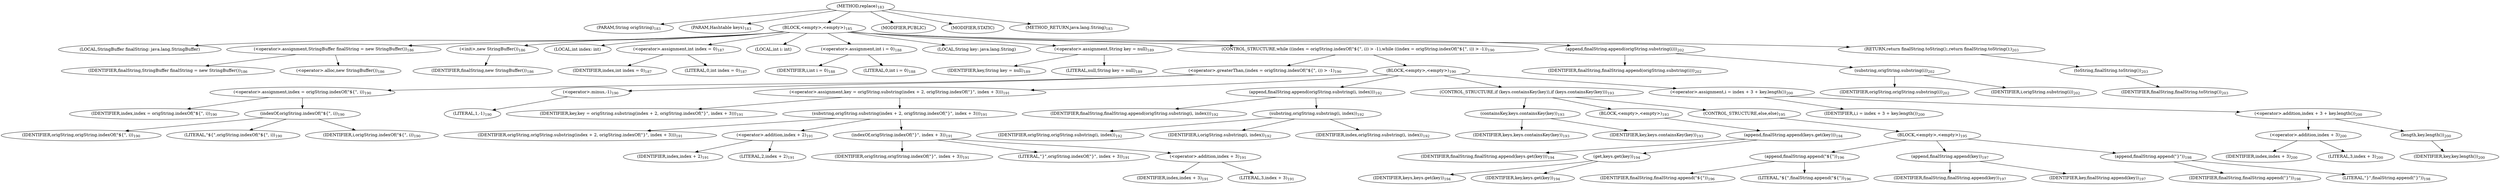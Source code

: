 digraph "replace" {  
"282" [label = <(METHOD,replace)<SUB>183</SUB>> ]
"283" [label = <(PARAM,String origString)<SUB>183</SUB>> ]
"284" [label = <(PARAM,Hashtable keys)<SUB>183</SUB>> ]
"285" [label = <(BLOCK,&lt;empty&gt;,&lt;empty&gt;)<SUB>185</SUB>> ]
"26" [label = <(LOCAL,StringBuffer finalString: java.lang.StringBuffer)> ]
"286" [label = <(&lt;operator&gt;.assignment,StringBuffer finalString = new StringBuffer())<SUB>186</SUB>> ]
"287" [label = <(IDENTIFIER,finalString,StringBuffer finalString = new StringBuffer())<SUB>186</SUB>> ]
"288" [label = <(&lt;operator&gt;.alloc,new StringBuffer())<SUB>186</SUB>> ]
"289" [label = <(&lt;init&gt;,new StringBuffer())<SUB>186</SUB>> ]
"25" [label = <(IDENTIFIER,finalString,new StringBuffer())<SUB>186</SUB>> ]
"290" [label = <(LOCAL,int index: int)> ]
"291" [label = <(&lt;operator&gt;.assignment,int index = 0)<SUB>187</SUB>> ]
"292" [label = <(IDENTIFIER,index,int index = 0)<SUB>187</SUB>> ]
"293" [label = <(LITERAL,0,int index = 0)<SUB>187</SUB>> ]
"294" [label = <(LOCAL,int i: int)> ]
"295" [label = <(&lt;operator&gt;.assignment,int i = 0)<SUB>188</SUB>> ]
"296" [label = <(IDENTIFIER,i,int i = 0)<SUB>188</SUB>> ]
"297" [label = <(LITERAL,0,int i = 0)<SUB>188</SUB>> ]
"298" [label = <(LOCAL,String key: java.lang.String)> ]
"299" [label = <(&lt;operator&gt;.assignment,String key = null)<SUB>189</SUB>> ]
"300" [label = <(IDENTIFIER,key,String key = null)<SUB>189</SUB>> ]
"301" [label = <(LITERAL,null,String key = null)<SUB>189</SUB>> ]
"302" [label = <(CONTROL_STRUCTURE,while ((index = origString.indexOf(&quot;${&quot;, i)) &gt; -1),while ((index = origString.indexOf(&quot;${&quot;, i)) &gt; -1))<SUB>190</SUB>> ]
"303" [label = <(&lt;operator&gt;.greaterThan,(index = origString.indexOf(&quot;${&quot;, i)) &gt; -1)<SUB>190</SUB>> ]
"304" [label = <(&lt;operator&gt;.assignment,index = origString.indexOf(&quot;${&quot;, i))<SUB>190</SUB>> ]
"305" [label = <(IDENTIFIER,index,index = origString.indexOf(&quot;${&quot;, i))<SUB>190</SUB>> ]
"306" [label = <(indexOf,origString.indexOf(&quot;${&quot;, i))<SUB>190</SUB>> ]
"307" [label = <(IDENTIFIER,origString,origString.indexOf(&quot;${&quot;, i))<SUB>190</SUB>> ]
"308" [label = <(LITERAL,&quot;${&quot;,origString.indexOf(&quot;${&quot;, i))<SUB>190</SUB>> ]
"309" [label = <(IDENTIFIER,i,origString.indexOf(&quot;${&quot;, i))<SUB>190</SUB>> ]
"310" [label = <(&lt;operator&gt;.minus,-1)<SUB>190</SUB>> ]
"311" [label = <(LITERAL,1,-1)<SUB>190</SUB>> ]
"312" [label = <(BLOCK,&lt;empty&gt;,&lt;empty&gt;)<SUB>190</SUB>> ]
"313" [label = <(&lt;operator&gt;.assignment,key = origString.substring(index + 2, origString.indexOf(&quot;}&quot;, index + 3)))<SUB>191</SUB>> ]
"314" [label = <(IDENTIFIER,key,key = origString.substring(index + 2, origString.indexOf(&quot;}&quot;, index + 3)))<SUB>191</SUB>> ]
"315" [label = <(substring,origString.substring(index + 2, origString.indexOf(&quot;}&quot;, index + 3)))<SUB>191</SUB>> ]
"316" [label = <(IDENTIFIER,origString,origString.substring(index + 2, origString.indexOf(&quot;}&quot;, index + 3)))<SUB>191</SUB>> ]
"317" [label = <(&lt;operator&gt;.addition,index + 2)<SUB>191</SUB>> ]
"318" [label = <(IDENTIFIER,index,index + 2)<SUB>191</SUB>> ]
"319" [label = <(LITERAL,2,index + 2)<SUB>191</SUB>> ]
"320" [label = <(indexOf,origString.indexOf(&quot;}&quot;, index + 3))<SUB>191</SUB>> ]
"321" [label = <(IDENTIFIER,origString,origString.indexOf(&quot;}&quot;, index + 3))<SUB>191</SUB>> ]
"322" [label = <(LITERAL,&quot;}&quot;,origString.indexOf(&quot;}&quot;, index + 3))<SUB>191</SUB>> ]
"323" [label = <(&lt;operator&gt;.addition,index + 3)<SUB>191</SUB>> ]
"324" [label = <(IDENTIFIER,index,index + 3)<SUB>191</SUB>> ]
"325" [label = <(LITERAL,3,index + 3)<SUB>191</SUB>> ]
"326" [label = <(append,finalString.append(origString.substring(i, index)))<SUB>192</SUB>> ]
"327" [label = <(IDENTIFIER,finalString,finalString.append(origString.substring(i, index)))<SUB>192</SUB>> ]
"328" [label = <(substring,origString.substring(i, index))<SUB>192</SUB>> ]
"329" [label = <(IDENTIFIER,origString,origString.substring(i, index))<SUB>192</SUB>> ]
"330" [label = <(IDENTIFIER,i,origString.substring(i, index))<SUB>192</SUB>> ]
"331" [label = <(IDENTIFIER,index,origString.substring(i, index))<SUB>192</SUB>> ]
"332" [label = <(CONTROL_STRUCTURE,if (keys.containsKey(key)),if (keys.containsKey(key)))<SUB>193</SUB>> ]
"333" [label = <(containsKey,keys.containsKey(key))<SUB>193</SUB>> ]
"334" [label = <(IDENTIFIER,keys,keys.containsKey(key))<SUB>193</SUB>> ]
"335" [label = <(IDENTIFIER,key,keys.containsKey(key))<SUB>193</SUB>> ]
"336" [label = <(BLOCK,&lt;empty&gt;,&lt;empty&gt;)<SUB>193</SUB>> ]
"337" [label = <(append,finalString.append(keys.get(key)))<SUB>194</SUB>> ]
"338" [label = <(IDENTIFIER,finalString,finalString.append(keys.get(key)))<SUB>194</SUB>> ]
"339" [label = <(get,keys.get(key))<SUB>194</SUB>> ]
"340" [label = <(IDENTIFIER,keys,keys.get(key))<SUB>194</SUB>> ]
"341" [label = <(IDENTIFIER,key,keys.get(key))<SUB>194</SUB>> ]
"342" [label = <(CONTROL_STRUCTURE,else,else)<SUB>195</SUB>> ]
"343" [label = <(BLOCK,&lt;empty&gt;,&lt;empty&gt;)<SUB>195</SUB>> ]
"344" [label = <(append,finalString.append(&quot;${&quot;))<SUB>196</SUB>> ]
"345" [label = <(IDENTIFIER,finalString,finalString.append(&quot;${&quot;))<SUB>196</SUB>> ]
"346" [label = <(LITERAL,&quot;${&quot;,finalString.append(&quot;${&quot;))<SUB>196</SUB>> ]
"347" [label = <(append,finalString.append(key))<SUB>197</SUB>> ]
"348" [label = <(IDENTIFIER,finalString,finalString.append(key))<SUB>197</SUB>> ]
"349" [label = <(IDENTIFIER,key,finalString.append(key))<SUB>197</SUB>> ]
"350" [label = <(append,finalString.append(&quot;}&quot;))<SUB>198</SUB>> ]
"351" [label = <(IDENTIFIER,finalString,finalString.append(&quot;}&quot;))<SUB>198</SUB>> ]
"352" [label = <(LITERAL,&quot;}&quot;,finalString.append(&quot;}&quot;))<SUB>198</SUB>> ]
"353" [label = <(&lt;operator&gt;.assignment,i = index + 3 + key.length())<SUB>200</SUB>> ]
"354" [label = <(IDENTIFIER,i,i = index + 3 + key.length())<SUB>200</SUB>> ]
"355" [label = <(&lt;operator&gt;.addition,index + 3 + key.length())<SUB>200</SUB>> ]
"356" [label = <(&lt;operator&gt;.addition,index + 3)<SUB>200</SUB>> ]
"357" [label = <(IDENTIFIER,index,index + 3)<SUB>200</SUB>> ]
"358" [label = <(LITERAL,3,index + 3)<SUB>200</SUB>> ]
"359" [label = <(length,key.length())<SUB>200</SUB>> ]
"360" [label = <(IDENTIFIER,key,key.length())<SUB>200</SUB>> ]
"361" [label = <(append,finalString.append(origString.substring(i)))<SUB>202</SUB>> ]
"362" [label = <(IDENTIFIER,finalString,finalString.append(origString.substring(i)))<SUB>202</SUB>> ]
"363" [label = <(substring,origString.substring(i))<SUB>202</SUB>> ]
"364" [label = <(IDENTIFIER,origString,origString.substring(i))<SUB>202</SUB>> ]
"365" [label = <(IDENTIFIER,i,origString.substring(i))<SUB>202</SUB>> ]
"366" [label = <(RETURN,return finalString.toString();,return finalString.toString();)<SUB>203</SUB>> ]
"367" [label = <(toString,finalString.toString())<SUB>203</SUB>> ]
"368" [label = <(IDENTIFIER,finalString,finalString.toString())<SUB>203</SUB>> ]
"369" [label = <(MODIFIER,PUBLIC)> ]
"370" [label = <(MODIFIER,STATIC)> ]
"371" [label = <(METHOD_RETURN,java.lang.String)<SUB>183</SUB>> ]
  "282" -> "283" 
  "282" -> "284" 
  "282" -> "285" 
  "282" -> "369" 
  "282" -> "370" 
  "282" -> "371" 
  "285" -> "26" 
  "285" -> "286" 
  "285" -> "289" 
  "285" -> "290" 
  "285" -> "291" 
  "285" -> "294" 
  "285" -> "295" 
  "285" -> "298" 
  "285" -> "299" 
  "285" -> "302" 
  "285" -> "361" 
  "285" -> "366" 
  "286" -> "287" 
  "286" -> "288" 
  "289" -> "25" 
  "291" -> "292" 
  "291" -> "293" 
  "295" -> "296" 
  "295" -> "297" 
  "299" -> "300" 
  "299" -> "301" 
  "302" -> "303" 
  "302" -> "312" 
  "303" -> "304" 
  "303" -> "310" 
  "304" -> "305" 
  "304" -> "306" 
  "306" -> "307" 
  "306" -> "308" 
  "306" -> "309" 
  "310" -> "311" 
  "312" -> "313" 
  "312" -> "326" 
  "312" -> "332" 
  "312" -> "353" 
  "313" -> "314" 
  "313" -> "315" 
  "315" -> "316" 
  "315" -> "317" 
  "315" -> "320" 
  "317" -> "318" 
  "317" -> "319" 
  "320" -> "321" 
  "320" -> "322" 
  "320" -> "323" 
  "323" -> "324" 
  "323" -> "325" 
  "326" -> "327" 
  "326" -> "328" 
  "328" -> "329" 
  "328" -> "330" 
  "328" -> "331" 
  "332" -> "333" 
  "332" -> "336" 
  "332" -> "342" 
  "333" -> "334" 
  "333" -> "335" 
  "336" -> "337" 
  "337" -> "338" 
  "337" -> "339" 
  "339" -> "340" 
  "339" -> "341" 
  "342" -> "343" 
  "343" -> "344" 
  "343" -> "347" 
  "343" -> "350" 
  "344" -> "345" 
  "344" -> "346" 
  "347" -> "348" 
  "347" -> "349" 
  "350" -> "351" 
  "350" -> "352" 
  "353" -> "354" 
  "353" -> "355" 
  "355" -> "356" 
  "355" -> "359" 
  "356" -> "357" 
  "356" -> "358" 
  "359" -> "360" 
  "361" -> "362" 
  "361" -> "363" 
  "363" -> "364" 
  "363" -> "365" 
  "366" -> "367" 
  "367" -> "368" 
}
